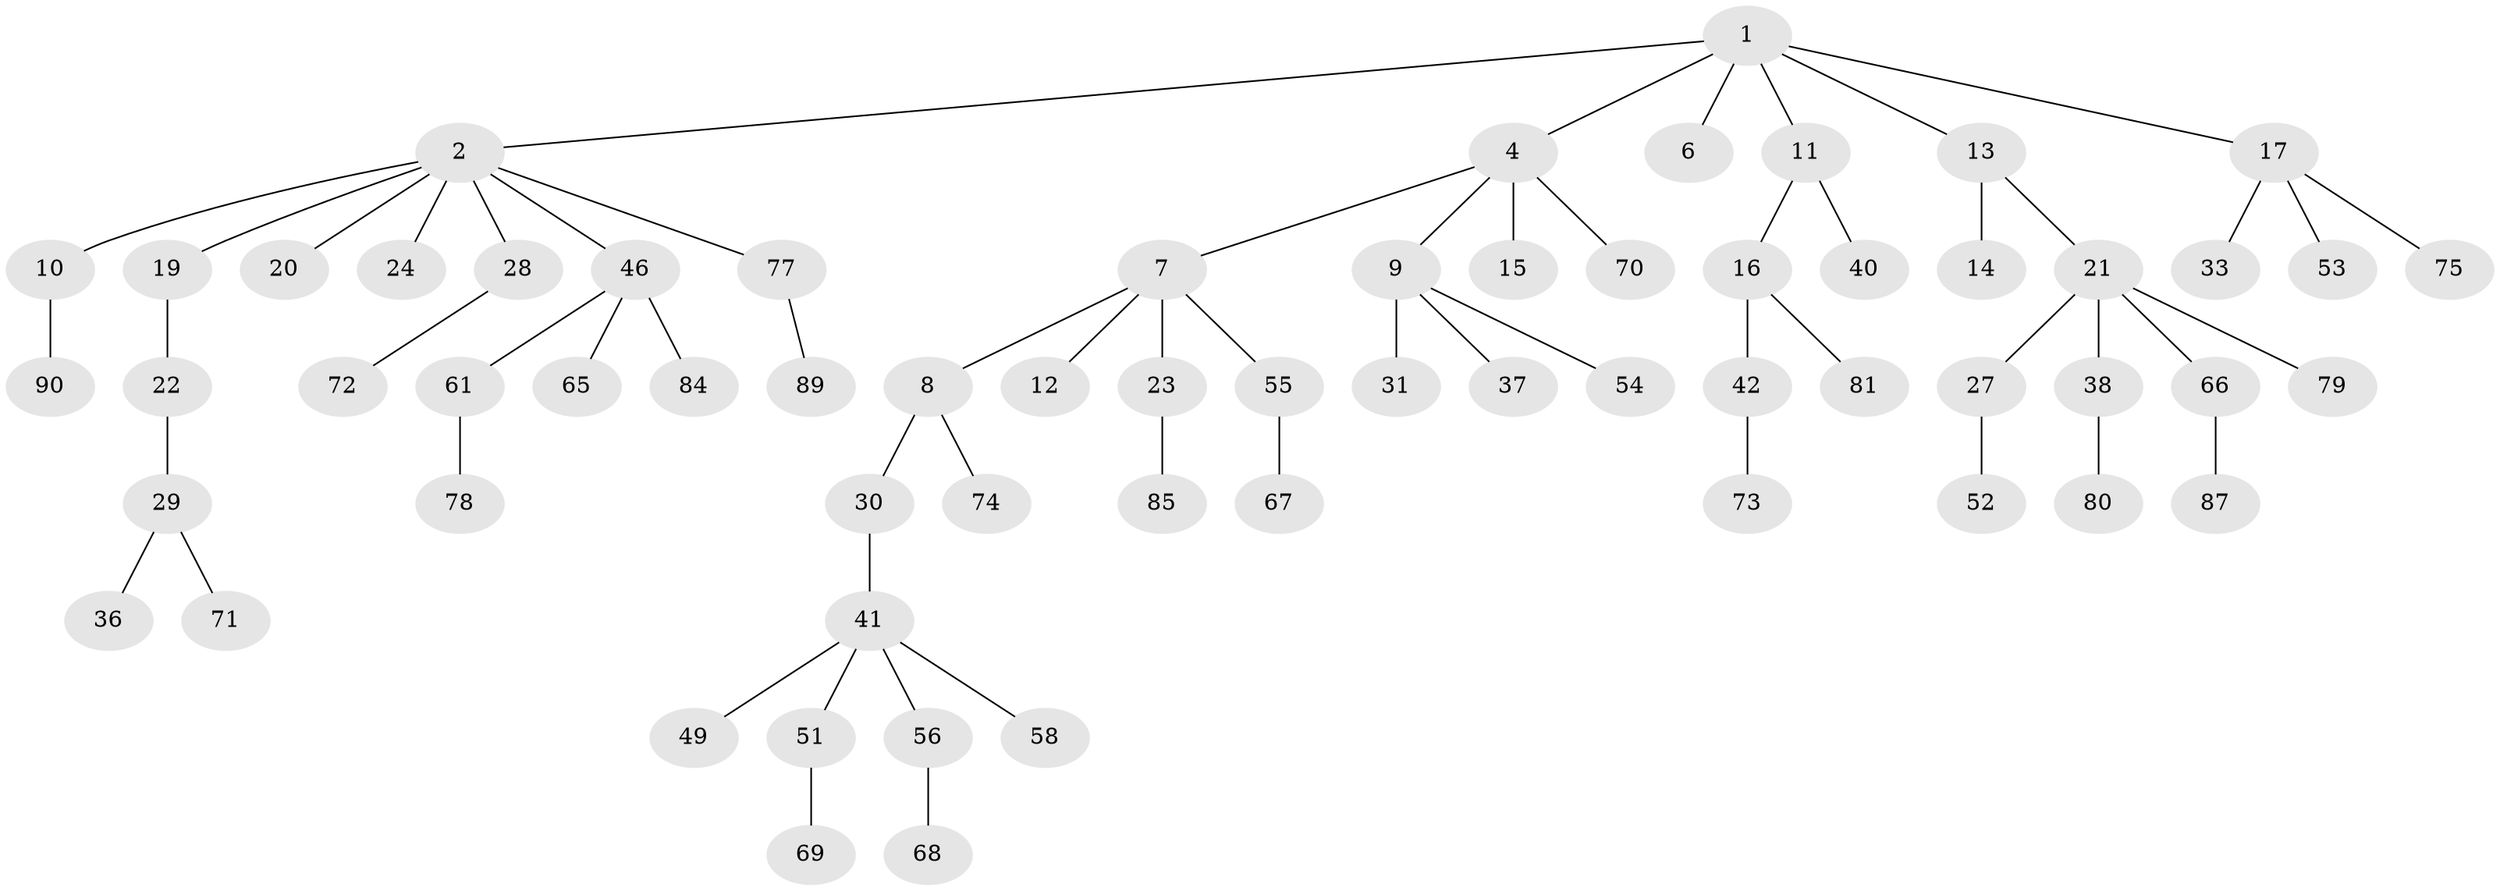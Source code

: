 // original degree distribution, {5: 0.043478260869565216, 6: 0.03260869565217391, 3: 0.13043478260869565, 4: 0.043478260869565216, 1: 0.5, 2: 0.25}
// Generated by graph-tools (version 1.1) at 2025/11/02/27/25 16:11:28]
// undirected, 64 vertices, 63 edges
graph export_dot {
graph [start="1"]
  node [color=gray90,style=filled];
  1 [super="+3"];
  2 [super="+5"];
  4 [super="+47"];
  6;
  7;
  8 [super="+34"];
  9 [super="+18"];
  10 [super="+88"];
  11 [super="+25"];
  12 [super="+44"];
  13;
  14 [super="+63"];
  15;
  16 [super="+32"];
  17 [super="+43"];
  19;
  20;
  21 [super="+26"];
  22 [super="+92"];
  23 [super="+39"];
  24;
  27;
  28 [super="+35"];
  29 [super="+64"];
  30;
  31;
  33;
  36;
  37;
  38 [super="+60"];
  40;
  41 [super="+45"];
  42 [super="+48"];
  46 [super="+50"];
  49;
  51 [super="+91"];
  52 [super="+57"];
  53;
  54 [super="+59"];
  55 [super="+82"];
  56;
  58;
  61 [super="+62"];
  65;
  66 [super="+86"];
  67;
  68;
  69;
  70;
  71;
  72 [super="+76"];
  73 [super="+83"];
  74;
  75;
  77;
  78;
  79;
  80;
  81;
  84;
  85;
  87;
  89;
  90;
  1 -- 2;
  1 -- 4;
  1 -- 6;
  1 -- 13;
  1 -- 11;
  1 -- 17;
  2 -- 19;
  2 -- 28;
  2 -- 46;
  2 -- 77;
  2 -- 24;
  2 -- 10;
  2 -- 20;
  4 -- 7;
  4 -- 9;
  4 -- 15;
  4 -- 70;
  7 -- 8;
  7 -- 12;
  7 -- 23;
  7 -- 55;
  8 -- 30;
  8 -- 74;
  9 -- 37;
  9 -- 54;
  9 -- 31;
  10 -- 90;
  11 -- 16;
  11 -- 40;
  13 -- 14;
  13 -- 21;
  16 -- 42;
  16 -- 81;
  17 -- 33;
  17 -- 53;
  17 -- 75;
  19 -- 22;
  21 -- 27;
  21 -- 38;
  21 -- 66;
  21 -- 79;
  22 -- 29;
  23 -- 85;
  27 -- 52;
  28 -- 72;
  29 -- 36;
  29 -- 71;
  30 -- 41;
  38 -- 80;
  41 -- 49;
  41 -- 51;
  41 -- 56;
  41 -- 58;
  42 -- 73;
  46 -- 61;
  46 -- 84;
  46 -- 65;
  51 -- 69;
  55 -- 67;
  56 -- 68;
  61 -- 78;
  66 -- 87;
  77 -- 89;
}

